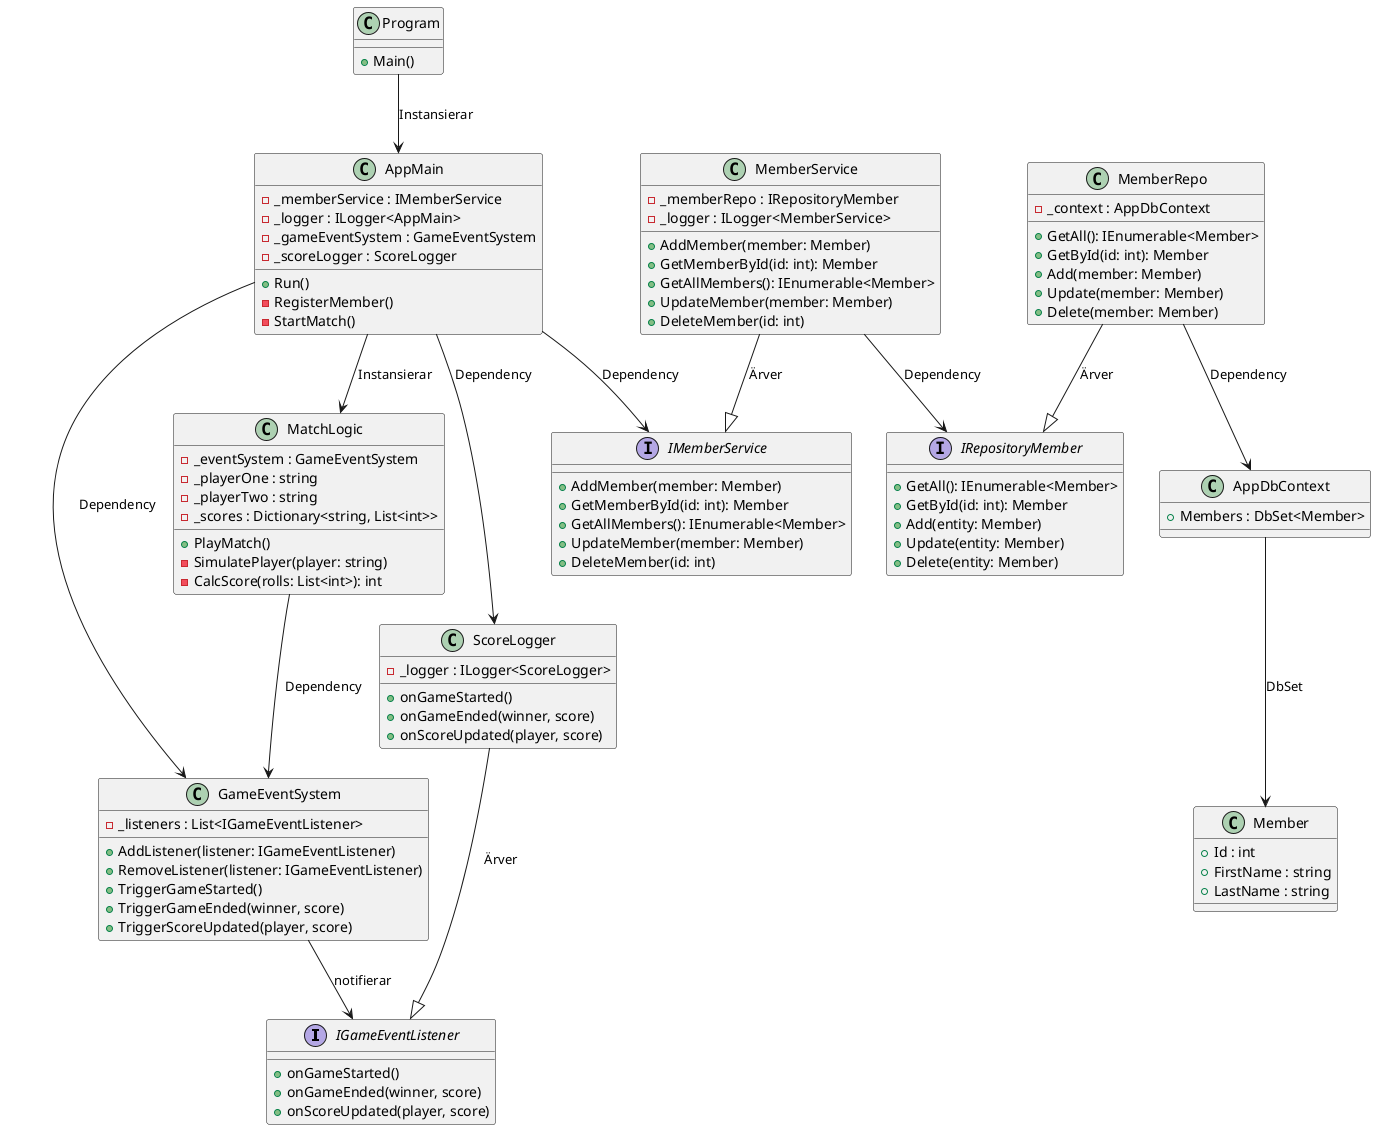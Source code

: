 @startuml
' ==============================
' INTERFACES
' ==============================
interface IGameEventListener {
  + onGameStarted()
  + onGameEnded(winner, score)
  + onScoreUpdated(player, score)
}

interface IMemberService {
  + AddMember(member: Member)
  + GetMemberById(id: int): Member
  + GetAllMembers(): IEnumerable<Member>
  + UpdateMember(member: Member)
  + DeleteMember(id: int)
}


interface IRepositoryMember {
  + GetAll(): IEnumerable<Member>
  + GetById(id: int): Member
  + Add(entity: Member)
  + Update(entity: Member)
  + Delete(entity: Member)
}

' ==============================
' KLASSER
' ==============================

class Program {
  + Main()
}

class AppMain {
  - _memberService : IMemberService
  - _logger : ILogger<AppMain>
  - _gameEventSystem : GameEventSystem
  - _scoreLogger : ScoreLogger

  + Run()
  - RegisterMember()
  - StartMatch()
}

class GameEventSystem {
  - _listeners : List<IGameEventListener>

  + AddListener(listener: IGameEventListener)
  + RemoveListener(listener: IGameEventListener)
  + TriggerGameStarted()
  + TriggerGameEnded(winner, score)
  + TriggerScoreUpdated(player, score)
}

class ScoreLogger {
  - _logger : ILogger<ScoreLogger>

  + onGameStarted()
  + onGameEnded(winner, score)
  + onScoreUpdated(player, score)
}

class MatchLogic {
  - _eventSystem : GameEventSystem
  - _playerOne : string
  - _playerTwo : string
  - _scores : Dictionary<string, List<int>>

  + PlayMatch()
  - SimulatePlayer(player: string)
  - CalcScore(rolls: List<int>): int
}

class MemberService {
  - _memberRepo : IRepositoryMember
  - _logger : ILogger<MemberService>

  + AddMember(member: Member)
  + GetMemberById(id: int): Member
  + GetAllMembers(): IEnumerable<Member>
  + UpdateMember(member: Member)
  + DeleteMember(id: int)
}

class MemberRepo {
  - _context : AppDbContext

  + GetAll(): IEnumerable<Member>
  + GetById(id: int): Member
  + Add(member: Member)
  + Update(member: Member)
  + Delete(member: Member)
}

class Member {
  + Id : int
  + FirstName : string
  + LastName : string
}

class AppDbContext {
  + Members : DbSet<Member>
}

' ==============================
' RELATIONER
' ==============================

Program --> AppMain : "Instansierar"


AppMain --> IMemberService : "Dependency"
AppMain --> GameEventSystem : "Dependency"
AppMain --> ScoreLogger : "Dependency"
AppMain --> MatchLogic : "Instansierar"

MatchLogic --> GameEventSystem : "Dependency"

GameEventSystem --> IGameEventListener : "notifierar"

ScoreLogger --|> IGameEventListener : "Ärver"

MemberService --|> IMemberService : "Ärver"
MemberService --> IRepositoryMember : "Dependency"

MemberRepo --|> IRepositoryMember : "Ärver"
MemberRepo --> AppDbContext : "Dependency"

AppDbContext --> Member : "DbSet"

@enduml